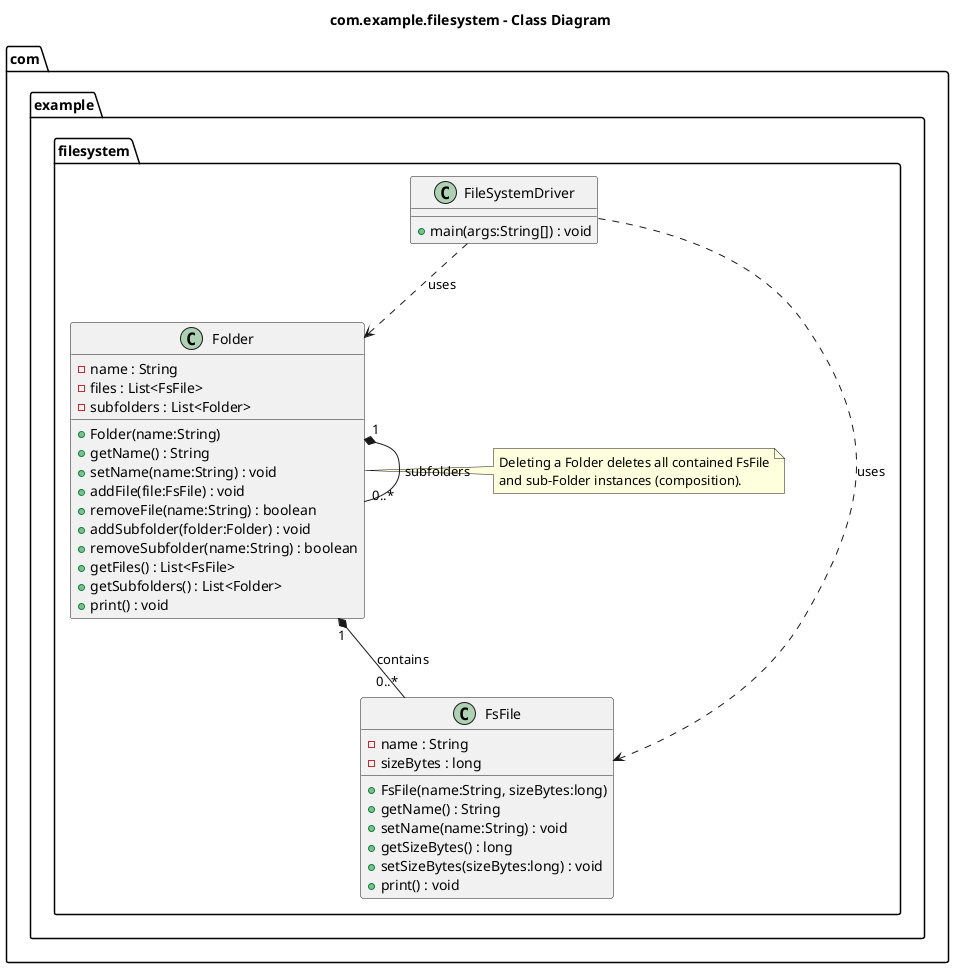 @startuml
title com.example.filesystem - Class Diagram

package "com.example.filesystem" {

  class FsFile {
    - name : String
    - sizeBytes : long
    + FsFile(name:String, sizeBytes:long)
    + getName() : String
    + setName(name:String) : void
    + getSizeBytes() : long
    + setSizeBytes(sizeBytes:long) : void
    + print() : void
  }

  class Folder {
    - name : String
    - files : List<FsFile>
    - subfolders : List<Folder>
    + Folder(name:String)
    + getName() : String
    + setName(name:String) : void
    + addFile(file:FsFile) : void
    + removeFile(name:String) : boolean
    + addSubfolder(folder:Folder) : void
    + removeSubfolder(name:String) : boolean
    + getFiles() : List<FsFile>
    + getSubfolders() : List<Folder>
    + print() : void
  }

  class FileSystemDriver {
    + main(args:String[]) : void
  }

  ' Composition: a Folder owns its FsFiles (deletes them when it is deleted)
  Folder "1" *-- "0..*" FsFile : contains

  ' Composition (self): a Folder owns its subfolders recursively
  Folder "1" *-- "0..*" Folder : subfolders

  FileSystemDriver ..> Folder : uses
  FileSystemDriver ..> FsFile : uses

  note right of Folder
    Deleting a Folder deletes all contained FsFile
    and sub-Folder instances (composition).
  end note

}

@enduml